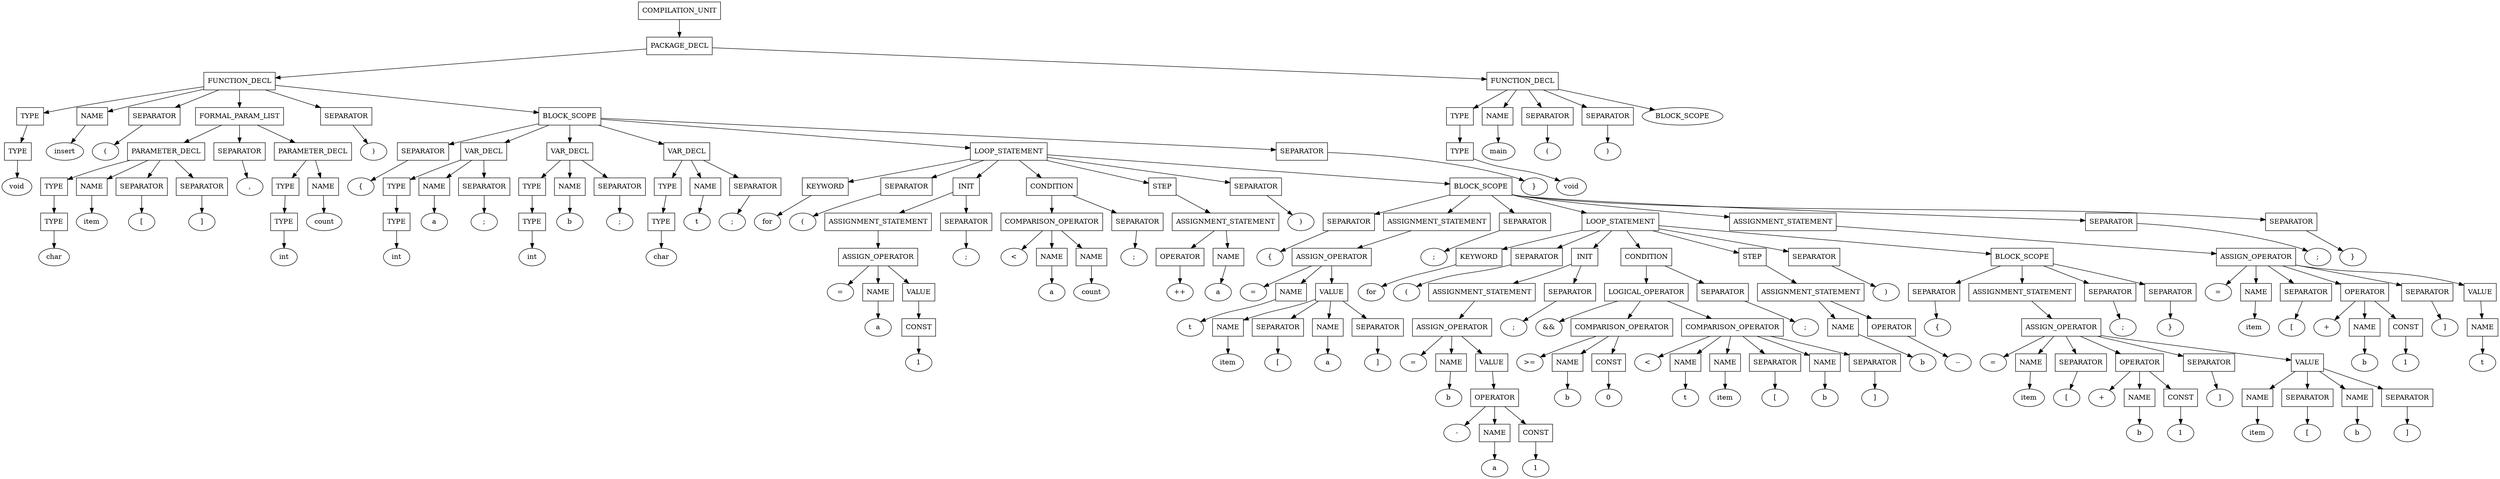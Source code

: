 digraph G {
	splines="TRUE";
	n_0 [label="COMPILATION_UNIT", shape="rectangle"]
	n_0 -> n_1
	n_1 [label="PACKAGE_DECL", shape="rectangle"]
	n_1 -> n_2
	n_2 [label="FUNCTION_DECL", shape="rectangle"]
	n_2 -> n_4
	n_4 [label="TYPE", shape="rectangle"]
	n_4 -> n_15
	n_15 [label="TYPE", shape="rectangle"]
	n_15 -> n_32
	n_32 [label="void", shape="ellipse"]
	n_2 -> n_5
	n_5 [label="NAME", shape="rectangle"]
	n_5 -> n_16
	n_16 [label="insert", shape="ellipse"]
	n_2 -> n_6
	n_6 [label="SEPARATOR", shape="rectangle"]
	n_6 -> n_17
	n_17 [label="(", shape="ellipse"]
	n_2 -> n_7
	n_7 [label="FORMAL_PARAM_LIST", shape="rectangle"]
	n_7 -> n_18
	n_18 [label="PARAMETER_DECL", shape="rectangle"]
	n_18 -> n_33
	n_33 [label="TYPE", shape="rectangle"]
	n_33 -> n_59
	n_59 [label="TYPE", shape="rectangle"]
	n_59 -> n_89
	n_89 [label="char", shape="ellipse"]
	n_18 -> n_34
	n_34 [label="NAME", shape="rectangle"]
	n_34 -> n_60
	n_60 [label="item", shape="ellipse"]
	n_18 -> n_35
	n_35 [label="SEPARATOR", shape="rectangle"]
	n_35 -> n_61
	n_61 [label="[", shape="ellipse"]
	n_18 -> n_36
	n_36 [label="SEPARATOR", shape="rectangle"]
	n_36 -> n_62
	n_62 [label="]", shape="ellipse"]
	n_7 -> n_19
	n_19 [label="SEPARATOR", shape="rectangle"]
	n_19 -> n_37
	n_37 [label=",", shape="ellipse"]
	n_7 -> n_20
	n_20 [label="PARAMETER_DECL", shape="rectangle"]
	n_20 -> n_38
	n_38 [label="TYPE", shape="rectangle"]
	n_38 -> n_63
	n_63 [label="TYPE", shape="rectangle"]
	n_63 -> n_90
	n_90 [label="int", shape="ellipse"]
	n_20 -> n_39
	n_39 [label="NAME", shape="rectangle"]
	n_39 -> n_64
	n_64 [label="count", shape="ellipse"]
	n_2 -> n_8
	n_8 [label="SEPARATOR", shape="rectangle"]
	n_8 -> n_21
	n_21 [label=")", shape="ellipse"]
	n_2 -> n_9
	n_9 [label="BLOCK_SCOPE", shape="rectangle"]
	n_9 -> n_22
	n_22 [label="SEPARATOR", shape="rectangle"]
	n_22 -> n_40
	n_40 [label="{", shape="ellipse"]
	n_9 -> n_23
	n_23 [label="VAR_DECL", shape="rectangle"]
	n_23 -> n_41
	n_41 [label="TYPE", shape="rectangle"]
	n_41 -> n_65
	n_65 [label="TYPE", shape="rectangle"]
	n_65 -> n_91
	n_91 [label="int", shape="ellipse"]
	n_23 -> n_42
	n_42 [label="NAME", shape="rectangle"]
	n_42 -> n_66
	n_66 [label="a", shape="ellipse"]
	n_23 -> n_43
	n_43 [label="SEPARATOR", shape="rectangle"]
	n_43 -> n_67
	n_67 [label=";", shape="ellipse"]
	n_9 -> n_24
	n_24 [label="VAR_DECL", shape="rectangle"]
	n_24 -> n_44
	n_44 [label="TYPE", shape="rectangle"]
	n_44 -> n_68
	n_68 [label="TYPE", shape="rectangle"]
	n_68 -> n_92
	n_92 [label="int", shape="ellipse"]
	n_24 -> n_45
	n_45 [label="NAME", shape="rectangle"]
	n_45 -> n_69
	n_69 [label="b", shape="ellipse"]
	n_24 -> n_46
	n_46 [label="SEPARATOR", shape="rectangle"]
	n_46 -> n_70
	n_70 [label=";", shape="ellipse"]
	n_9 -> n_25
	n_25 [label="VAR_DECL", shape="rectangle"]
	n_25 -> n_47
	n_47 [label="TYPE", shape="rectangle"]
	n_47 -> n_71
	n_71 [label="TYPE", shape="rectangle"]
	n_71 -> n_93
	n_93 [label="char", shape="ellipse"]
	n_25 -> n_48
	n_48 [label="NAME", shape="rectangle"]
	n_48 -> n_72
	n_72 [label="t", shape="ellipse"]
	n_25 -> n_49
	n_49 [label="SEPARATOR", shape="rectangle"]
	n_49 -> n_73
	n_73 [label=";", shape="ellipse"]
	n_9 -> n_26
	n_26 [label="LOOP_STATEMENT", shape="rectangle"]
	n_26 -> n_50
	n_50 [label="KEYWORD", shape="rectangle"]
	n_50 -> n_74
	n_74 [label="for", shape="ellipse"]
	n_26 -> n_51
	n_51 [label="SEPARATOR", shape="rectangle"]
	n_51 -> n_75
	n_75 [label="(", shape="ellipse"]
	n_26 -> n_52
	n_52 [label="INIT", shape="rectangle"]
	n_52 -> n_76
	n_76 [label="ASSIGNMENT_STATEMENT", shape="rectangle"]
	n_76 -> n_94
	n_94 [label="ASSIGN_OPERATOR", shape="rectangle"]
	n_94 -> n_115
	n_115 [label="=", shape="ellipse"]
	n_94 -> n_116
	n_116 [label="NAME", shape="rectangle"]
	n_116 -> n_143
	n_143 [label="a", shape="ellipse"]
	n_94 -> n_117
	n_117 [label="VALUE", shape="rectangle"]
	n_117 -> n_144
	n_144 [label="CONST", shape="rectangle"]
	n_144 -> n_169
	n_169 [label="1", shape="ellipse"]
	n_52 -> n_77
	n_77 [label="SEPARATOR", shape="rectangle"]
	n_77 -> n_95
	n_95 [label=";", shape="ellipse"]
	n_26 -> n_53
	n_53 [label="CONDITION", shape="rectangle"]
	n_53 -> n_78
	n_78 [label="COMPARISON_OPERATOR", shape="rectangle"]
	n_78 -> n_96
	n_96 [label="<", shape="ellipse"]
	n_78 -> n_97
	n_97 [label="NAME", shape="rectangle"]
	n_97 -> n_118
	n_118 [label="a", shape="ellipse"]
	n_78 -> n_98
	n_98 [label="NAME", shape="rectangle"]
	n_98 -> n_119
	n_119 [label="count", shape="ellipse"]
	n_53 -> n_79
	n_79 [label="SEPARATOR", shape="rectangle"]
	n_79 -> n_99
	n_99 [label=";", shape="ellipse"]
	n_26 -> n_54
	n_54 [label="STEP", shape="rectangle"]
	n_54 -> n_80
	n_80 [label="ASSIGNMENT_STATEMENT", shape="rectangle"]
	n_80 -> n_100
	n_100 [label="OPERATOR", shape="rectangle"]
	n_100 -> n_120
	n_120 [label="++", shape="ellipse"]
	n_80 -> n_101
	n_101 [label="NAME", shape="rectangle"]
	n_101 -> n_121
	n_121 [label="a", shape="ellipse"]
	n_26 -> n_55
	n_55 [label="SEPARATOR", shape="rectangle"]
	n_55 -> n_81
	n_81 [label=")", shape="ellipse"]
	n_26 -> n_56
	n_56 [label="BLOCK_SCOPE", shape="rectangle"]
	n_56 -> n_82
	n_82 [label="SEPARATOR", shape="rectangle"]
	n_82 -> n_102
	n_102 [label="{", shape="ellipse"]
	n_56 -> n_83
	n_83 [label="ASSIGNMENT_STATEMENT", shape="rectangle"]
	n_83 -> n_103
	n_103 [label="ASSIGN_OPERATOR", shape="rectangle"]
	n_103 -> n_122
	n_122 [label="=", shape="ellipse"]
	n_103 -> n_123
	n_123 [label="NAME", shape="rectangle"]
	n_123 -> n_145
	n_145 [label="t", shape="ellipse"]
	n_103 -> n_124
	n_124 [label="VALUE", shape="rectangle"]
	n_124 -> n_146
	n_146 [label="NAME", shape="rectangle"]
	n_146 -> n_170
	n_170 [label="item", shape="ellipse"]
	n_124 -> n_147
	n_147 [label="SEPARATOR", shape="rectangle"]
	n_147 -> n_171
	n_171 [label="[", shape="ellipse"]
	n_124 -> n_148
	n_148 [label="NAME", shape="rectangle"]
	n_148 -> n_172
	n_172 [label="a", shape="ellipse"]
	n_124 -> n_149
	n_149 [label="SEPARATOR", shape="rectangle"]
	n_149 -> n_173
	n_173 [label="]", shape="ellipse"]
	n_56 -> n_84
	n_84 [label="SEPARATOR", shape="rectangle"]
	n_84 -> n_104
	n_104 [label=";", shape="ellipse"]
	n_56 -> n_85
	n_85 [label="LOOP_STATEMENT", shape="rectangle"]
	n_85 -> n_105
	n_105 [label="KEYWORD", shape="rectangle"]
	n_105 -> n_125
	n_125 [label="for", shape="ellipse"]
	n_85 -> n_106
	n_106 [label="SEPARATOR", shape="rectangle"]
	n_106 -> n_126
	n_126 [label="(", shape="ellipse"]
	n_85 -> n_107
	n_107 [label="INIT", shape="rectangle"]
	n_107 -> n_127
	n_127 [label="ASSIGNMENT_STATEMENT", shape="rectangle"]
	n_127 -> n_150
	n_150 [label="ASSIGN_OPERATOR", shape="rectangle"]
	n_150 -> n_174
	n_174 [label="=", shape="ellipse"]
	n_150 -> n_175
	n_175 [label="NAME", shape="rectangle"]
	n_175 -> n_197
	n_197 [label="b", shape="ellipse"]
	n_150 -> n_176
	n_176 [label="VALUE", shape="rectangle"]
	n_176 -> n_198
	n_198 [label="OPERATOR", shape="rectangle"]
	n_198 -> n_216
	n_216 [label="-", shape="ellipse"]
	n_198 -> n_217
	n_217 [label="NAME", shape="rectangle"]
	n_217 -> n_225
	n_225 [label="a", shape="ellipse"]
	n_198 -> n_218
	n_218 [label="CONST", shape="rectangle"]
	n_218 -> n_226
	n_226 [label="1", shape="ellipse"]
	n_107 -> n_128
	n_128 [label="SEPARATOR", shape="rectangle"]
	n_128 -> n_151
	n_151 [label=";", shape="ellipse"]
	n_85 -> n_108
	n_108 [label="CONDITION", shape="rectangle"]
	n_108 -> n_129
	n_129 [label="LOGICAL_OPERATOR", shape="rectangle"]
	n_129 -> n_152
	n_152 [label="&&", shape="ellipse"]
	n_129 -> n_153
	n_153 [label="COMPARISON_OPERATOR", shape="rectangle"]
	n_153 -> n_177
	n_177 [label=">=", shape="ellipse"]
	n_153 -> n_178
	n_178 [label="NAME", shape="rectangle"]
	n_178 -> n_199
	n_199 [label="b", shape="ellipse"]
	n_153 -> n_179
	n_179 [label="CONST", shape="rectangle"]
	n_179 -> n_200
	n_200 [label="0", shape="ellipse"]
	n_129 -> n_154
	n_154 [label="COMPARISON_OPERATOR", shape="rectangle"]
	n_154 -> n_180
	n_180 [label="<", shape="ellipse"]
	n_154 -> n_181
	n_181 [label="NAME", shape="rectangle"]
	n_181 -> n_201
	n_201 [label="t", shape="ellipse"]
	n_154 -> n_182
	n_182 [label="NAME", shape="rectangle"]
	n_182 -> n_202
	n_202 [label="item", shape="ellipse"]
	n_154 -> n_183
	n_183 [label="SEPARATOR", shape="rectangle"]
	n_183 -> n_203
	n_203 [label="[", shape="ellipse"]
	n_154 -> n_184
	n_184 [label="NAME", shape="rectangle"]
	n_184 -> n_204
	n_204 [label="b", shape="ellipse"]
	n_154 -> n_185
	n_185 [label="SEPARATOR", shape="rectangle"]
	n_185 -> n_205
	n_205 [label="]", shape="ellipse"]
	n_108 -> n_130
	n_130 [label="SEPARATOR", shape="rectangle"]
	n_130 -> n_155
	n_155 [label=";", shape="ellipse"]
	n_85 -> n_109
	n_109 [label="STEP", shape="rectangle"]
	n_109 -> n_131
	n_131 [label="ASSIGNMENT_STATEMENT", shape="rectangle"]
	n_131 -> n_156
	n_156 [label="NAME", shape="rectangle"]
	n_156 -> n_186
	n_186 [label="b", shape="ellipse"]
	n_131 -> n_157
	n_157 [label="OPERATOR", shape="rectangle"]
	n_157 -> n_187
	n_187 [label="--", shape="ellipse"]
	n_85 -> n_110
	n_110 [label="SEPARATOR", shape="rectangle"]
	n_110 -> n_132
	n_132 [label=")", shape="ellipse"]
	n_85 -> n_111
	n_111 [label="BLOCK_SCOPE", shape="rectangle"]
	n_111 -> n_133
	n_133 [label="SEPARATOR", shape="rectangle"]
	n_133 -> n_158
	n_158 [label="{", shape="ellipse"]
	n_111 -> n_134
	n_134 [label="ASSIGNMENT_STATEMENT", shape="rectangle"]
	n_134 -> n_159
	n_159 [label="ASSIGN_OPERATOR", shape="rectangle"]
	n_159 -> n_188
	n_188 [label="=", shape="ellipse"]
	n_159 -> n_189
	n_189 [label="NAME", shape="rectangle"]
	n_189 -> n_206
	n_206 [label="item", shape="ellipse"]
	n_159 -> n_190
	n_190 [label="SEPARATOR", shape="rectangle"]
	n_190 -> n_207
	n_207 [label="[", shape="ellipse"]
	n_159 -> n_191
	n_191 [label="OPERATOR", shape="rectangle"]
	n_191 -> n_208
	n_208 [label="+", shape="ellipse"]
	n_191 -> n_209
	n_209 [label="NAME", shape="rectangle"]
	n_209 -> n_219
	n_219 [label="b", shape="ellipse"]
	n_191 -> n_210
	n_210 [label="CONST", shape="rectangle"]
	n_210 -> n_220
	n_220 [label="1", shape="ellipse"]
	n_159 -> n_192
	n_192 [label="SEPARATOR", shape="rectangle"]
	n_192 -> n_211
	n_211 [label="]", shape="ellipse"]
	n_159 -> n_193
	n_193 [label="VALUE", shape="rectangle"]
	n_193 -> n_212
	n_212 [label="NAME", shape="rectangle"]
	n_212 -> n_221
	n_221 [label="item", shape="ellipse"]
	n_193 -> n_213
	n_213 [label="SEPARATOR", shape="rectangle"]
	n_213 -> n_222
	n_222 [label="[", shape="ellipse"]
	n_193 -> n_214
	n_214 [label="NAME", shape="rectangle"]
	n_214 -> n_223
	n_223 [label="b", shape="ellipse"]
	n_193 -> n_215
	n_215 [label="SEPARATOR", shape="rectangle"]
	n_215 -> n_224
	n_224 [label="]", shape="ellipse"]
	n_111 -> n_135
	n_135 [label="SEPARATOR", shape="rectangle"]
	n_135 -> n_160
	n_160 [label=";", shape="ellipse"]
	n_111 -> n_136
	n_136 [label="SEPARATOR", shape="rectangle"]
	n_136 -> n_161
	n_161 [label="}", shape="ellipse"]
	n_56 -> n_86
	n_86 [label="ASSIGNMENT_STATEMENT", shape="rectangle"]
	n_86 -> n_112
	n_112 [label="ASSIGN_OPERATOR", shape="rectangle"]
	n_112 -> n_137
	n_137 [label="=", shape="ellipse"]
	n_112 -> n_138
	n_138 [label="NAME", shape="rectangle"]
	n_138 -> n_162
	n_162 [label="item", shape="ellipse"]
	n_112 -> n_139
	n_139 [label="SEPARATOR", shape="rectangle"]
	n_139 -> n_163
	n_163 [label="[", shape="ellipse"]
	n_112 -> n_140
	n_140 [label="OPERATOR", shape="rectangle"]
	n_140 -> n_164
	n_164 [label="+", shape="ellipse"]
	n_140 -> n_165
	n_165 [label="NAME", shape="rectangle"]
	n_165 -> n_194
	n_194 [label="b", shape="ellipse"]
	n_140 -> n_166
	n_166 [label="CONST", shape="rectangle"]
	n_166 -> n_195
	n_195 [label="1", shape="ellipse"]
	n_112 -> n_141
	n_141 [label="SEPARATOR", shape="rectangle"]
	n_141 -> n_167
	n_167 [label="]", shape="ellipse"]
	n_112 -> n_142
	n_142 [label="VALUE", shape="rectangle"]
	n_142 -> n_168
	n_168 [label="NAME", shape="rectangle"]
	n_168 -> n_196
	n_196 [label="t", shape="ellipse"]
	n_56 -> n_87
	n_87 [label="SEPARATOR", shape="rectangle"]
	n_87 -> n_113
	n_113 [label=";", shape="ellipse"]
	n_56 -> n_88
	n_88 [label="SEPARATOR", shape="rectangle"]
	n_88 -> n_114
	n_114 [label="}", shape="ellipse"]
	n_9 -> n_27
	n_27 [label="SEPARATOR", shape="rectangle"]
	n_27 -> n_57
	n_57 [label="}", shape="ellipse"]
	n_1 -> n_3
	n_3 [label="FUNCTION_DECL", shape="rectangle"]
	n_3 -> n_10
	n_10 [label="TYPE", shape="rectangle"]
	n_10 -> n_28
	n_28 [label="TYPE", shape="rectangle"]
	n_28 -> n_58
	n_58 [label="void", shape="ellipse"]
	n_3 -> n_11
	n_11 [label="NAME", shape="rectangle"]
	n_11 -> n_29
	n_29 [label="main", shape="ellipse"]
	n_3 -> n_12
	n_12 [label="SEPARATOR", shape="rectangle"]
	n_12 -> n_30
	n_30 [label="(", shape="ellipse"]
	n_3 -> n_13
	n_13 [label="SEPARATOR", shape="rectangle"]
	n_13 -> n_31
	n_31 [label=")", shape="ellipse"]
	n_3 -> n_14
	n_14 [label="BLOCK_SCOPE", shape="ellipse"]
}
